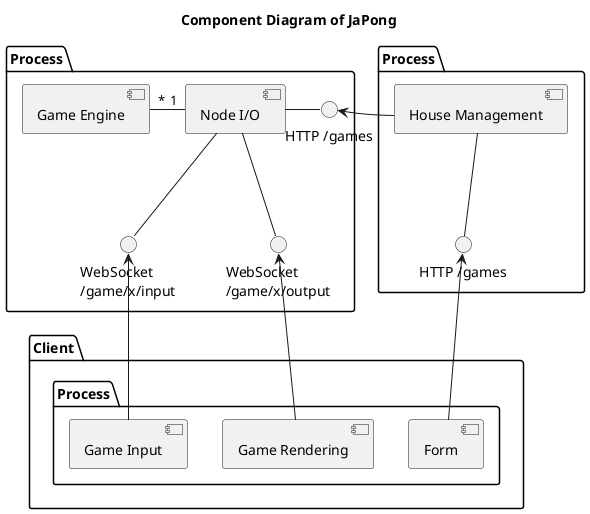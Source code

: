 @startuml

title "Component Diagram of JaPong"

folder "Process" as gameManagementProcess {
    [Game Engine]
    [Game Engine] "*" - "1" [Node I/O]
    interface "HTTP /games" as NodeIOIF
    [Node I/O] - NodeIOIF
    interface "WebSocket\n/game/x/input" as GameInputIF
    [Node I/O] -- GameInputIF
    interface "WebSocket\n/game/x/output" as GameOutputIF
    [Node I/O] -- GameOutputIF
}
folder "Process" as roomManagementProcess {
    [House Management]
    interface "HTTP /games" as HouseManagementIF
    [House Management] -- HouseManagementIF
    NodeIOIF <- [House Management]
}

package Client {
    folder "Process" as clientProcess {
        [Form] -up-> HouseManagementIF
        [Game Rendering] -up-> GameOutputIF
        [Game Input] -up-> GameInputIF
    }
}

@enduml